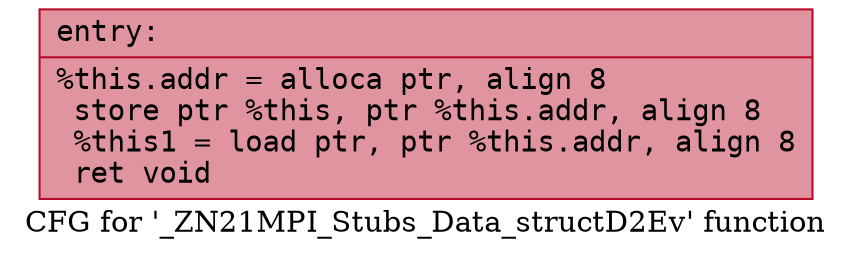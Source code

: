 digraph "CFG for '_ZN21MPI_Stubs_Data_structD2Ev' function" {
	label="CFG for '_ZN21MPI_Stubs_Data_structD2Ev' function";

	Node0x55ce002967f0 [shape=record,color="#b70d28ff", style=filled, fillcolor="#b70d2870" fontname="Courier",label="{entry:\l|  %this.addr = alloca ptr, align 8\l  store ptr %this, ptr %this.addr, align 8\l  %this1 = load ptr, ptr %this.addr, align 8\l  ret void\l}"];
}
